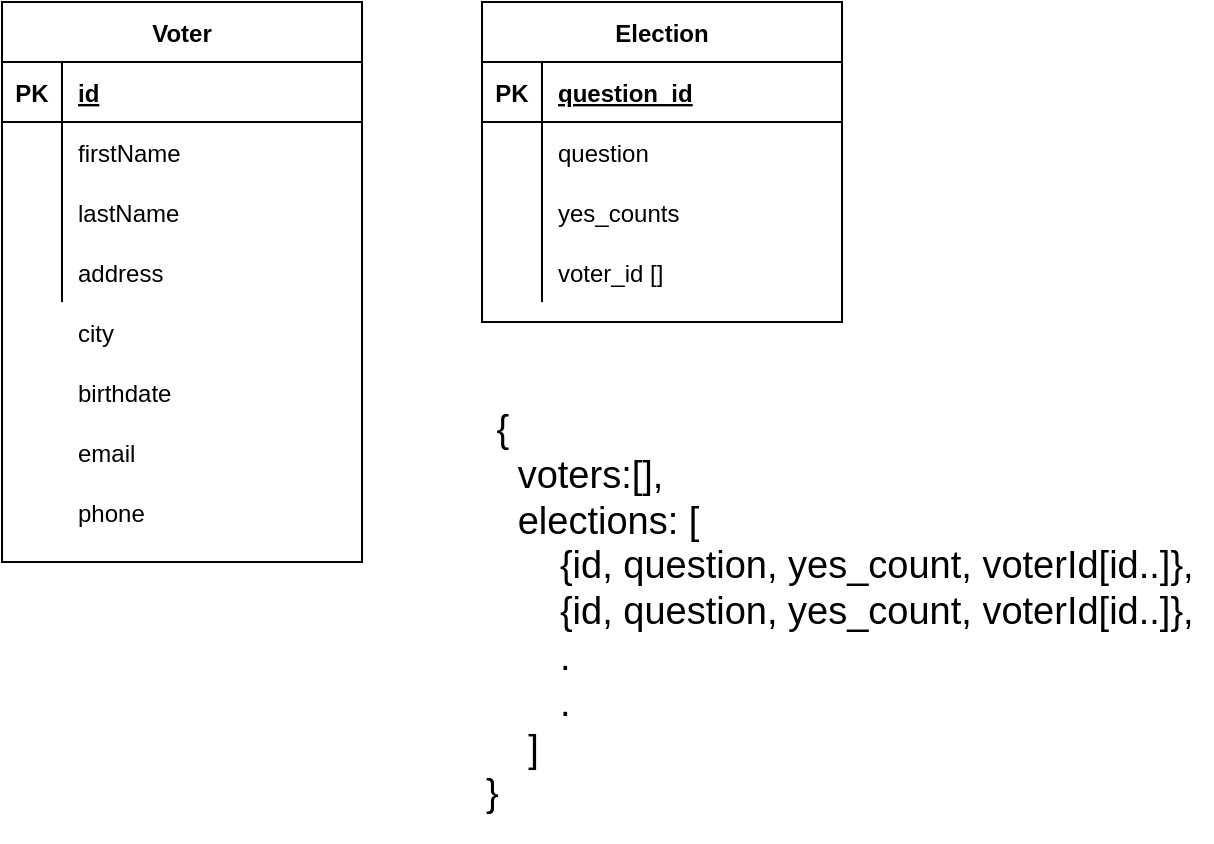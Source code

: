 <?xml version="1.0" encoding="UTF-8"?>
<mxfile version="13.4.4" type="google"><diagram id="eBZduwdwMoeYH4HnSMW_" name="Page-1"><mxGraphModel dx="998" dy="596" grid="1" gridSize="10" guides="1" tooltips="1" connect="1" arrows="1" fold="1" page="1" pageScale="1" pageWidth="850" pageHeight="1100" math="0" shadow="0"><root><mxCell id="0"/><mxCell id="1" parent="0"/><mxCell id="knylUPxhRTRrx32w7iNa-1" value="Voter" style="shape=table;startSize=30;container=1;collapsible=1;childLayout=tableLayout;fixedRows=1;rowLines=0;fontStyle=1;align=center;resizeLast=1;" vertex="1" parent="1"><mxGeometry x="50" y="60" width="180" height="280" as="geometry"/></mxCell><mxCell id="knylUPxhRTRrx32w7iNa-2" value="" style="shape=partialRectangle;collapsible=0;dropTarget=0;pointerEvents=0;fillColor=none;top=0;left=0;bottom=1;right=0;points=[[0,0.5],[1,0.5]];portConstraint=eastwest;" vertex="1" parent="knylUPxhRTRrx32w7iNa-1"><mxGeometry y="30" width="180" height="30" as="geometry"/></mxCell><mxCell id="knylUPxhRTRrx32w7iNa-3" value="PK" style="shape=partialRectangle;connectable=0;fillColor=none;top=0;left=0;bottom=0;right=0;fontStyle=1;overflow=hidden;" vertex="1" parent="knylUPxhRTRrx32w7iNa-2"><mxGeometry width="30" height="30" as="geometry"/></mxCell><mxCell id="knylUPxhRTRrx32w7iNa-4" value="id" style="shape=partialRectangle;connectable=0;fillColor=none;top=0;left=0;bottom=0;right=0;align=left;spacingLeft=6;fontStyle=5;overflow=hidden;" vertex="1" parent="knylUPxhRTRrx32w7iNa-2"><mxGeometry x="30" width="150" height="30" as="geometry"/></mxCell><mxCell id="knylUPxhRTRrx32w7iNa-5" value="" style="shape=partialRectangle;collapsible=0;dropTarget=0;pointerEvents=0;fillColor=none;top=0;left=0;bottom=0;right=0;points=[[0,0.5],[1,0.5]];portConstraint=eastwest;" vertex="1" parent="knylUPxhRTRrx32w7iNa-1"><mxGeometry y="60" width="180" height="30" as="geometry"/></mxCell><mxCell id="knylUPxhRTRrx32w7iNa-6" value="" style="shape=partialRectangle;connectable=0;fillColor=none;top=0;left=0;bottom=0;right=0;editable=1;overflow=hidden;" vertex="1" parent="knylUPxhRTRrx32w7iNa-5"><mxGeometry width="30" height="30" as="geometry"/></mxCell><mxCell id="knylUPxhRTRrx32w7iNa-7" value="firstName" style="shape=partialRectangle;connectable=0;fillColor=none;top=0;left=0;bottom=0;right=0;align=left;spacingLeft=6;overflow=hidden;" vertex="1" parent="knylUPxhRTRrx32w7iNa-5"><mxGeometry x="30" width="150" height="30" as="geometry"/></mxCell><mxCell id="knylUPxhRTRrx32w7iNa-8" value="" style="shape=partialRectangle;collapsible=0;dropTarget=0;pointerEvents=0;fillColor=none;top=0;left=0;bottom=0;right=0;points=[[0,0.5],[1,0.5]];portConstraint=eastwest;" vertex="1" parent="knylUPxhRTRrx32w7iNa-1"><mxGeometry y="90" width="180" height="30" as="geometry"/></mxCell><mxCell id="knylUPxhRTRrx32w7iNa-9" value="" style="shape=partialRectangle;connectable=0;fillColor=none;top=0;left=0;bottom=0;right=0;editable=1;overflow=hidden;" vertex="1" parent="knylUPxhRTRrx32w7iNa-8"><mxGeometry width="30" height="30" as="geometry"/></mxCell><mxCell id="knylUPxhRTRrx32w7iNa-10" value="lastName" style="shape=partialRectangle;connectable=0;fillColor=none;top=0;left=0;bottom=0;right=0;align=left;spacingLeft=6;overflow=hidden;" vertex="1" parent="knylUPxhRTRrx32w7iNa-8"><mxGeometry x="30" width="150" height="30" as="geometry"/></mxCell><mxCell id="knylUPxhRTRrx32w7iNa-11" value="" style="shape=partialRectangle;collapsible=0;dropTarget=0;pointerEvents=0;fillColor=none;top=0;left=0;bottom=0;right=0;points=[[0,0.5],[1,0.5]];portConstraint=eastwest;" vertex="1" parent="knylUPxhRTRrx32w7iNa-1"><mxGeometry y="120" width="180" height="30" as="geometry"/></mxCell><mxCell id="knylUPxhRTRrx32w7iNa-12" value="" style="shape=partialRectangle;connectable=0;fillColor=none;top=0;left=0;bottom=0;right=0;editable=1;overflow=hidden;" vertex="1" parent="knylUPxhRTRrx32w7iNa-11"><mxGeometry width="30" height="30" as="geometry"/></mxCell><mxCell id="knylUPxhRTRrx32w7iNa-13" value="address" style="shape=partialRectangle;connectable=0;fillColor=none;top=0;left=0;bottom=0;right=0;align=left;spacingLeft=6;overflow=hidden;" vertex="1" parent="knylUPxhRTRrx32w7iNa-11"><mxGeometry x="30" width="150" height="30" as="geometry"/></mxCell><mxCell id="knylUPxhRTRrx32w7iNa-14" value="city" style="shape=partialRectangle;connectable=0;fillColor=none;top=0;left=0;bottom=0;right=0;align=left;spacingLeft=6;overflow=hidden;" vertex="1" parent="1"><mxGeometry x="80" y="210" width="150" height="30" as="geometry"/></mxCell><mxCell id="knylUPxhRTRrx32w7iNa-15" value="birthdate" style="shape=partialRectangle;connectable=0;fillColor=none;top=0;left=0;bottom=0;right=0;align=left;spacingLeft=6;overflow=hidden;" vertex="1" parent="1"><mxGeometry x="80" y="240" width="150" height="30" as="geometry"/></mxCell><mxCell id="knylUPxhRTRrx32w7iNa-16" value="email" style="shape=partialRectangle;connectable=0;fillColor=none;top=0;left=0;bottom=0;right=0;align=left;spacingLeft=6;overflow=hidden;" vertex="1" parent="1"><mxGeometry x="80" y="270" width="150" height="30" as="geometry"/></mxCell><mxCell id="knylUPxhRTRrx32w7iNa-17" value="phone" style="shape=partialRectangle;connectable=0;fillColor=none;top=0;left=0;bottom=0;right=0;align=left;spacingLeft=6;overflow=hidden;" vertex="1" parent="1"><mxGeometry x="80" y="300" width="150" height="30" as="geometry"/></mxCell><mxCell id="knylUPxhRTRrx32w7iNa-46" value="&lt;font style=&quot;font-size: 19px&quot;&gt;&amp;nbsp;{&lt;br&gt;&amp;nbsp; &amp;nbsp;voters:[],&lt;br&gt;&amp;nbsp; &amp;nbsp;elections: [&lt;br&gt;&amp;nbsp; &amp;nbsp; &amp;nbsp; &amp;nbsp;{id, question, yes_count, voterId[id..]},&lt;br&gt;&amp;nbsp; &amp;nbsp; &amp;nbsp; &amp;nbsp;{id, question, yes_count, voterId[id..]},&lt;br&gt;&amp;nbsp; &amp;nbsp; &amp;nbsp; &amp;nbsp;.&lt;br&gt;&amp;nbsp; &amp;nbsp; &amp;nbsp; &amp;nbsp;.&lt;br&gt;&amp;nbsp; &amp;nbsp; ]&lt;br&gt;&lt;/font&gt;&lt;div style=&quot;font-size: 19px&quot;&gt;&lt;font style=&quot;font-size: 19px&quot;&gt;}&lt;/font&gt;&lt;/div&gt;" style="text;html=1;strokeColor=none;fillColor=none;align=left;verticalAlign=middle;whiteSpace=wrap;rounded=0;" vertex="1" parent="1"><mxGeometry x="290" y="250" width="365" height="230" as="geometry"/></mxCell><mxCell id="knylUPxhRTRrx32w7iNa-31" value="Election" style="shape=table;startSize=30;container=1;collapsible=1;childLayout=tableLayout;fixedRows=1;rowLines=0;fontStyle=1;align=center;resizeLast=1;" vertex="1" parent="1"><mxGeometry x="290" y="60" width="180" height="160" as="geometry"/></mxCell><mxCell id="knylUPxhRTRrx32w7iNa-32" value="" style="shape=partialRectangle;collapsible=0;dropTarget=0;pointerEvents=0;fillColor=none;top=0;left=0;bottom=1;right=0;points=[[0,0.5],[1,0.5]];portConstraint=eastwest;" vertex="1" parent="knylUPxhRTRrx32w7iNa-31"><mxGeometry y="30" width="180" height="30" as="geometry"/></mxCell><mxCell id="knylUPxhRTRrx32w7iNa-33" value="PK" style="shape=partialRectangle;connectable=0;fillColor=none;top=0;left=0;bottom=0;right=0;fontStyle=1;overflow=hidden;" vertex="1" parent="knylUPxhRTRrx32w7iNa-32"><mxGeometry width="30" height="30" as="geometry"/></mxCell><mxCell id="knylUPxhRTRrx32w7iNa-34" value="question_id" style="shape=partialRectangle;connectable=0;fillColor=none;top=0;left=0;bottom=0;right=0;align=left;spacingLeft=6;fontStyle=5;overflow=hidden;" vertex="1" parent="knylUPxhRTRrx32w7iNa-32"><mxGeometry x="30" width="150" height="30" as="geometry"/></mxCell><mxCell id="knylUPxhRTRrx32w7iNa-35" value="" style="shape=partialRectangle;collapsible=0;dropTarget=0;pointerEvents=0;fillColor=none;top=0;left=0;bottom=0;right=0;points=[[0,0.5],[1,0.5]];portConstraint=eastwest;" vertex="1" parent="knylUPxhRTRrx32w7iNa-31"><mxGeometry y="60" width="180" height="30" as="geometry"/></mxCell><mxCell id="knylUPxhRTRrx32w7iNa-36" value="" style="shape=partialRectangle;connectable=0;fillColor=none;top=0;left=0;bottom=0;right=0;editable=1;overflow=hidden;" vertex="1" parent="knylUPxhRTRrx32w7iNa-35"><mxGeometry width="30" height="30" as="geometry"/></mxCell><mxCell id="knylUPxhRTRrx32w7iNa-37" value="question" style="shape=partialRectangle;connectable=0;fillColor=none;top=0;left=0;bottom=0;right=0;align=left;spacingLeft=6;overflow=hidden;" vertex="1" parent="knylUPxhRTRrx32w7iNa-35"><mxGeometry x="30" width="150" height="30" as="geometry"/></mxCell><mxCell id="knylUPxhRTRrx32w7iNa-38" value="" style="shape=partialRectangle;collapsible=0;dropTarget=0;pointerEvents=0;fillColor=none;top=0;left=0;bottom=0;right=0;points=[[0,0.5],[1,0.5]];portConstraint=eastwest;" vertex="1" parent="knylUPxhRTRrx32w7iNa-31"><mxGeometry y="90" width="180" height="30" as="geometry"/></mxCell><mxCell id="knylUPxhRTRrx32w7iNa-39" value="" style="shape=partialRectangle;connectable=0;fillColor=none;top=0;left=0;bottom=0;right=0;editable=1;overflow=hidden;" vertex="1" parent="knylUPxhRTRrx32w7iNa-38"><mxGeometry width="30" height="30" as="geometry"/></mxCell><mxCell id="knylUPxhRTRrx32w7iNa-40" value="yes_counts" style="shape=partialRectangle;connectable=0;fillColor=none;top=0;left=0;bottom=0;right=0;align=left;spacingLeft=6;overflow=hidden;" vertex="1" parent="knylUPxhRTRrx32w7iNa-38"><mxGeometry x="30" width="150" height="30" as="geometry"/></mxCell><mxCell id="knylUPxhRTRrx32w7iNa-41" value="" style="shape=partialRectangle;collapsible=0;dropTarget=0;pointerEvents=0;fillColor=none;top=0;left=0;bottom=0;right=0;points=[[0,0.5],[1,0.5]];portConstraint=eastwest;" vertex="1" parent="knylUPxhRTRrx32w7iNa-31"><mxGeometry y="120" width="180" height="30" as="geometry"/></mxCell><mxCell id="knylUPxhRTRrx32w7iNa-42" value="" style="shape=partialRectangle;connectable=0;fillColor=none;top=0;left=0;bottom=0;right=0;editable=1;overflow=hidden;" vertex="1" parent="knylUPxhRTRrx32w7iNa-41"><mxGeometry width="30" height="30" as="geometry"/></mxCell><mxCell id="knylUPxhRTRrx32w7iNa-43" value="voter_id []" style="shape=partialRectangle;connectable=0;fillColor=none;top=0;left=0;bottom=0;right=0;align=left;spacingLeft=6;overflow=hidden;" vertex="1" parent="knylUPxhRTRrx32w7iNa-41"><mxGeometry x="30" width="150" height="30" as="geometry"/></mxCell></root></mxGraphModel></diagram></mxfile>